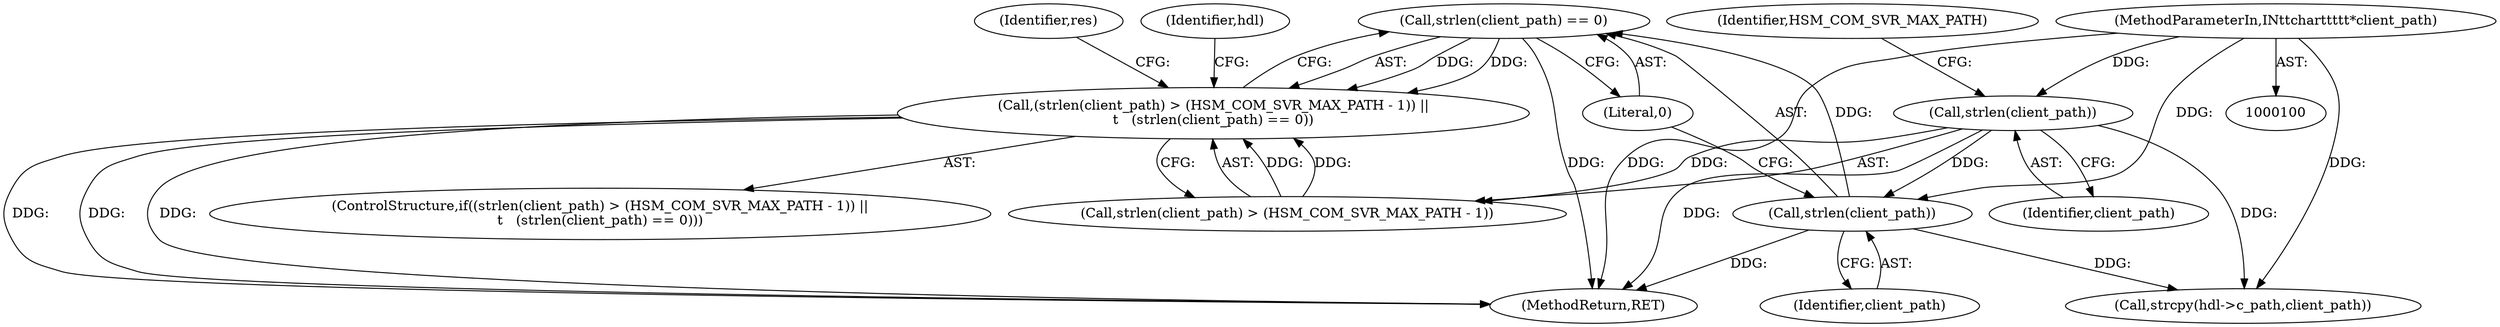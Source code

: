 digraph "0_opa-ff_c5759e7b76f5bf844be6c6641cc1b356bbc83869_1@API" {
"1000139" [label="(Call,strlen(client_path) == 0)"];
"1000140" [label="(Call,strlen(client_path))"];
"1000134" [label="(Call,strlen(client_path))"];
"1000103" [label="(MethodParameterIn,IN\t\tchar\t\t\t\t\t*client_path)"];
"1000132" [label="(Call,(strlen(client_path) > (HSM_COM_SVR_MAX_PATH - 1)) ||\n\t   (strlen(client_path) == 0))"];
"1000151" [label="(Identifier,hdl)"];
"1000141" [label="(Identifier,client_path)"];
"1000103" [label="(MethodParameterIn,IN\t\tchar\t\t\t\t\t*client_path)"];
"1000137" [label="(Identifier,HSM_COM_SVR_MAX_PATH)"];
"1000135" [label="(Identifier,client_path)"];
"1000139" [label="(Call,strlen(client_path) == 0)"];
"1000294" [label="(MethodReturn,RET)"];
"1000131" [label="(ControlStructure,if((strlen(client_path) > (HSM_COM_SVR_MAX_PATH - 1)) ||\n\t   (strlen(client_path) == 0)))"];
"1000140" [label="(Call,strlen(client_path))"];
"1000235" [label="(Call,strcpy(hdl->c_path,client_path))"];
"1000142" [label="(Literal,0)"];
"1000145" [label="(Identifier,res)"];
"1000134" [label="(Call,strlen(client_path))"];
"1000133" [label="(Call,strlen(client_path) > (HSM_COM_SVR_MAX_PATH - 1))"];
"1000132" [label="(Call,(strlen(client_path) > (HSM_COM_SVR_MAX_PATH - 1)) ||\n\t   (strlen(client_path) == 0))"];
"1000139" -> "1000132"  [label="AST: "];
"1000139" -> "1000142"  [label="CFG: "];
"1000140" -> "1000139"  [label="AST: "];
"1000142" -> "1000139"  [label="AST: "];
"1000132" -> "1000139"  [label="CFG: "];
"1000139" -> "1000294"  [label="DDG: "];
"1000139" -> "1000132"  [label="DDG: "];
"1000139" -> "1000132"  [label="DDG: "];
"1000140" -> "1000139"  [label="DDG: "];
"1000140" -> "1000141"  [label="CFG: "];
"1000141" -> "1000140"  [label="AST: "];
"1000142" -> "1000140"  [label="CFG: "];
"1000140" -> "1000294"  [label="DDG: "];
"1000134" -> "1000140"  [label="DDG: "];
"1000103" -> "1000140"  [label="DDG: "];
"1000140" -> "1000235"  [label="DDG: "];
"1000134" -> "1000133"  [label="AST: "];
"1000134" -> "1000135"  [label="CFG: "];
"1000135" -> "1000134"  [label="AST: "];
"1000137" -> "1000134"  [label="CFG: "];
"1000134" -> "1000294"  [label="DDG: "];
"1000134" -> "1000133"  [label="DDG: "];
"1000103" -> "1000134"  [label="DDG: "];
"1000134" -> "1000235"  [label="DDG: "];
"1000103" -> "1000100"  [label="AST: "];
"1000103" -> "1000294"  [label="DDG: "];
"1000103" -> "1000235"  [label="DDG: "];
"1000132" -> "1000131"  [label="AST: "];
"1000132" -> "1000133"  [label="CFG: "];
"1000133" -> "1000132"  [label="AST: "];
"1000145" -> "1000132"  [label="CFG: "];
"1000151" -> "1000132"  [label="CFG: "];
"1000132" -> "1000294"  [label="DDG: "];
"1000132" -> "1000294"  [label="DDG: "];
"1000132" -> "1000294"  [label="DDG: "];
"1000133" -> "1000132"  [label="DDG: "];
"1000133" -> "1000132"  [label="DDG: "];
}
